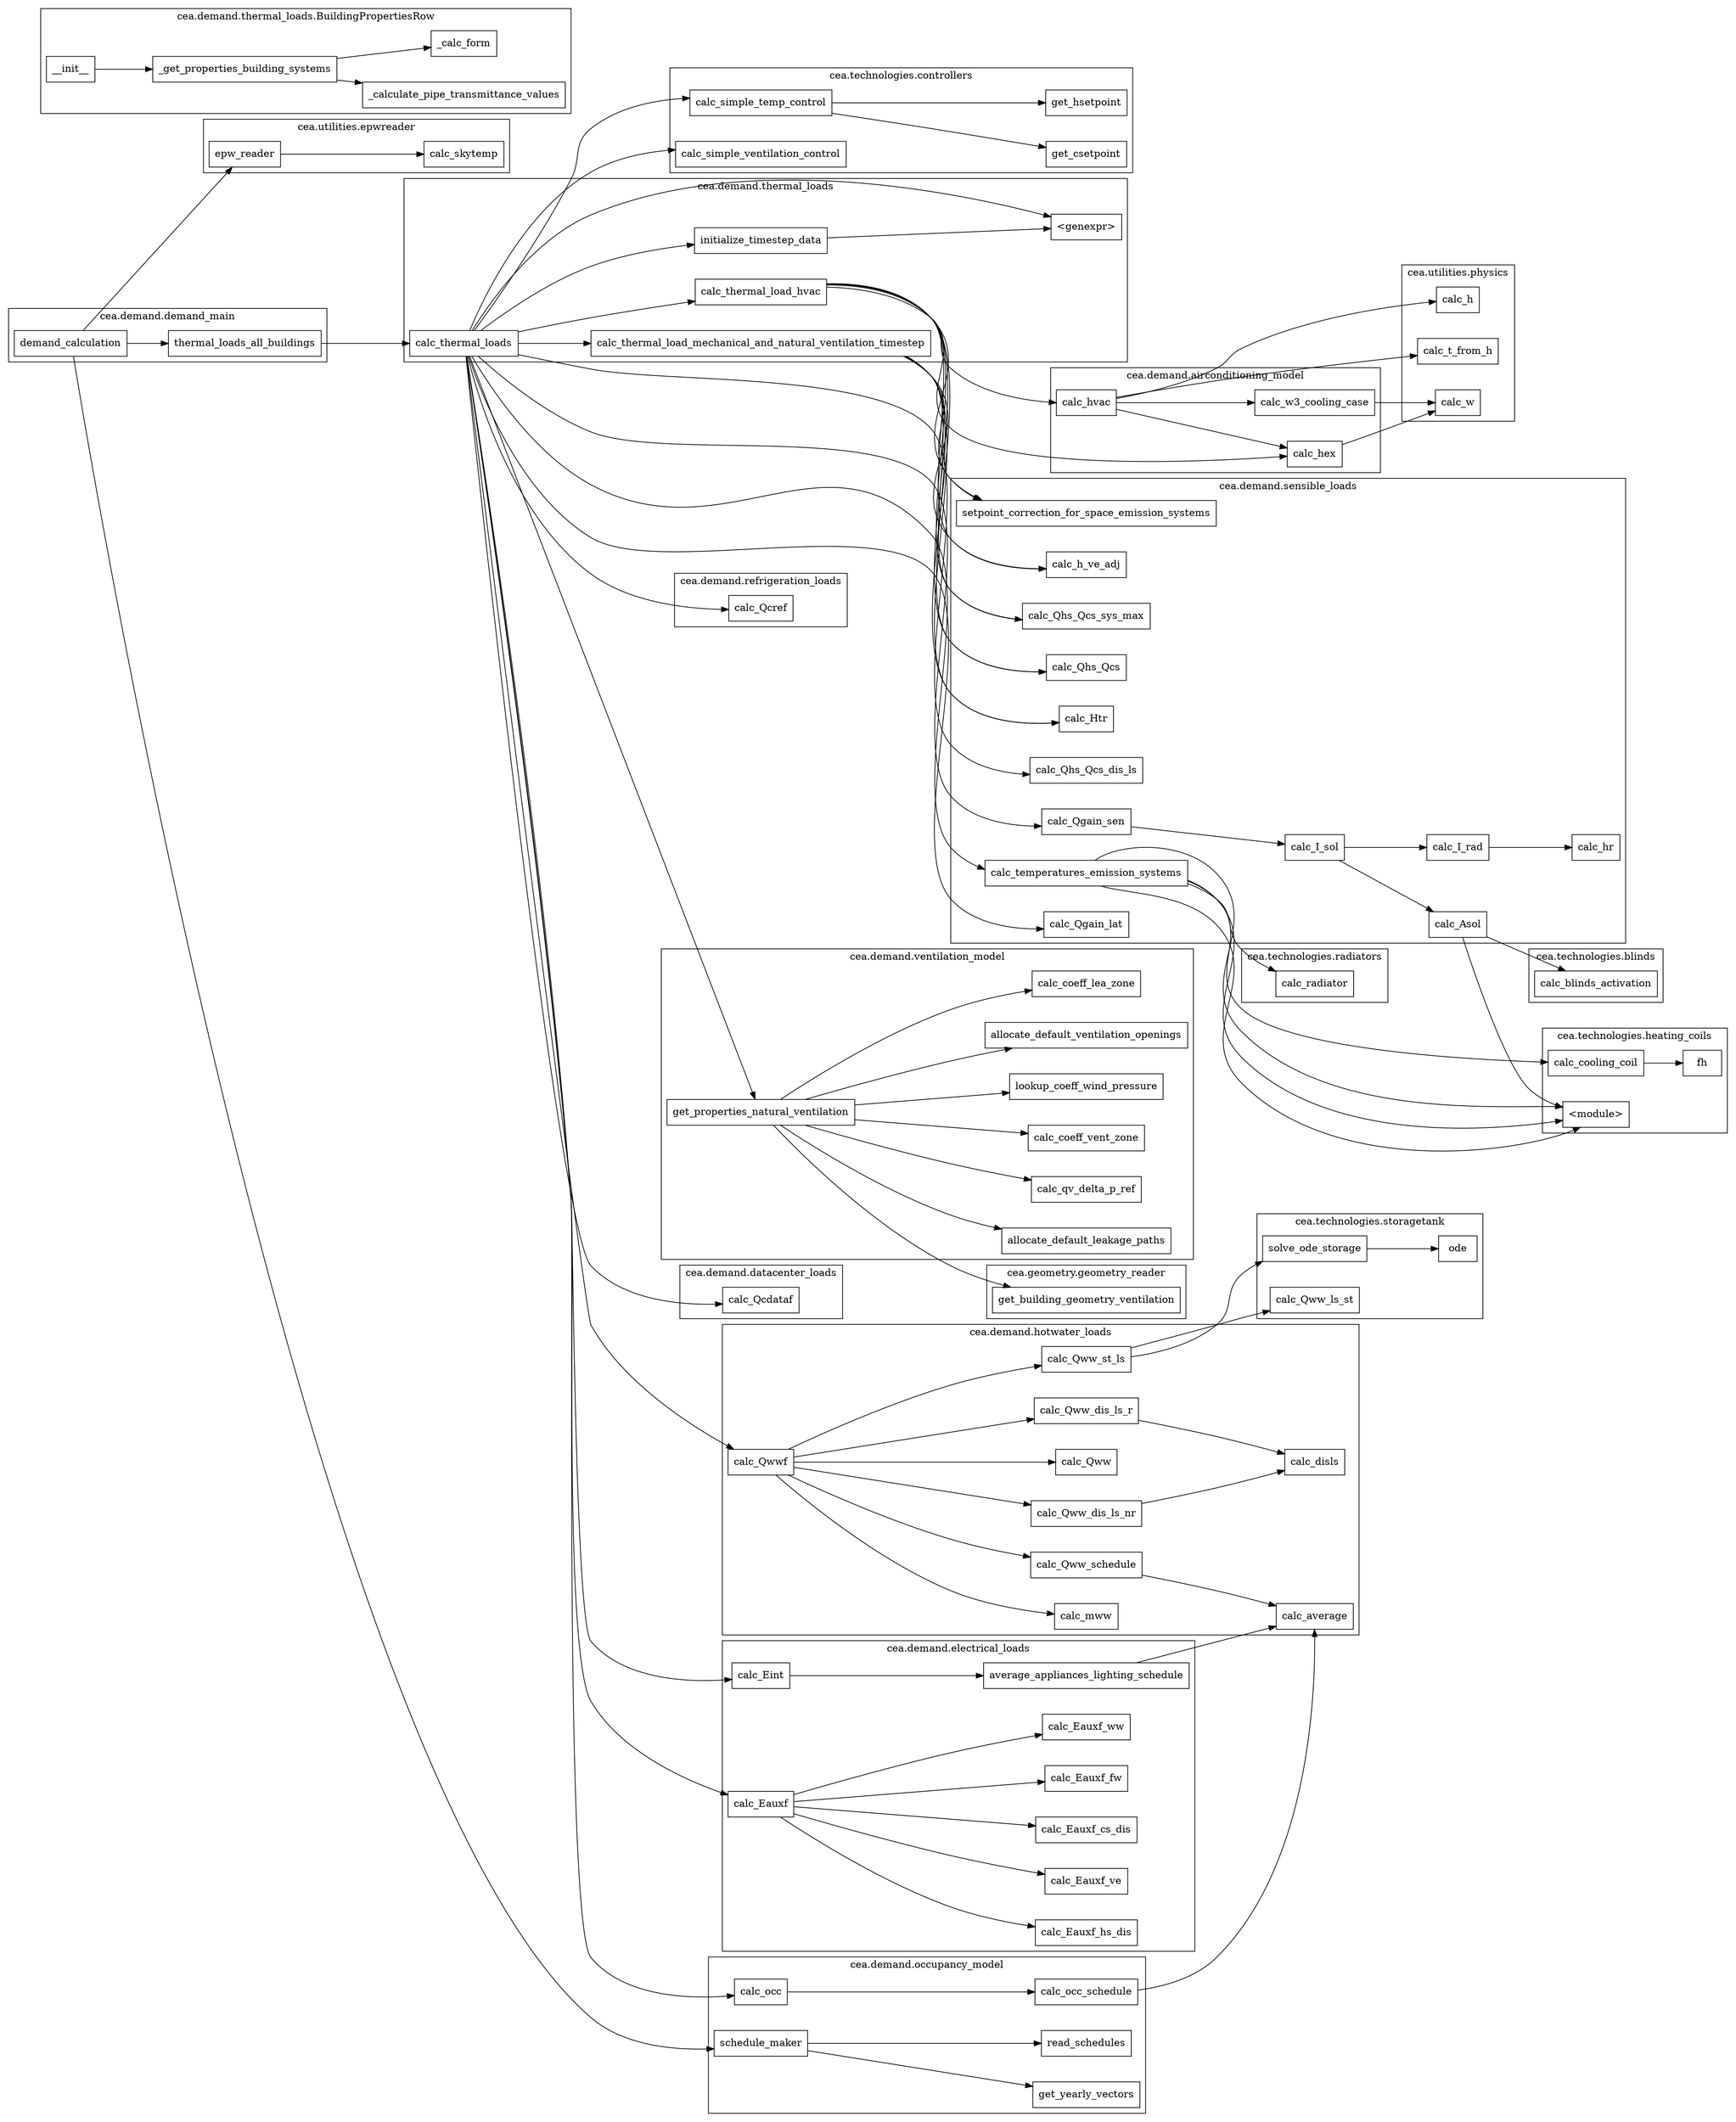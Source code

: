 digraph demand_function_graph {
  rankdir=LR;
  nodesep=0.5;
  ranksep=0.5;
  node [shape=box];
  subgraph "cluster_cea.demand.thermal_loads" {
    "initialize_timestep_data";
    "<genexpr>";
    "calc_thermal_load_mechanical_and_natural_ventilation_timestep";
    "calc_thermal_loads";
    "calc_thermal_load_hvac";
    label="cea.demand.thermal_loads";
  }
  subgraph "cluster_cea.demand.airconditioning_model" {
    "calc_hvac";
    "calc_w3_cooling_case";
    "calc_hex";
    label="cea.demand.airconditioning_model";
  }
  subgraph "cluster_cea.demand.sensible_loads" {
    "calc_I_sol";
    "calc_I_rad";
    "calc_Qhs_Qcs_dis_ls";
    "calc_Asol";
    "calc_temperatures_emission_systems";
    "calc_Htr";
    "calc_hr";
    "calc_Qgain_sen";
    "calc_Qgain_lat";
    "setpoint_correction_for_space_emission_systems";
    "calc_h_ve_adj";
    "calc_Qhs_Qcs_sys_max";
    "calc_Qhs_Qcs";
    label="cea.demand.sensible_loads";
  }
  subgraph "cluster_cea.utilities.epwreader" {
    "calc_skytemp";
    "epw_reader";
    label="cea.utilities.epwreader";
  }
  subgraph "cluster_cea.demand.refrigeration_loads" {
    "calc_Qcref";
    label="cea.demand.refrigeration_loads";
  }
  subgraph "cluster_cea.demand.ventilation_model" {
    "allocate_default_leakage_paths";
    "calc_qv_delta_p_ref";
    "calc_coeff_vent_zone";
    "lookup_coeff_wind_pressure";
    "allocate_default_ventilation_openings";
    "calc_coeff_lea_zone";
    "get_properties_natural_ventilation";
    label="cea.demand.ventilation_model";
  }
  subgraph "cluster_cea.utilities.physics" {
    "calc_h";
    "calc_w";
    "calc_t_from_h";
    label="cea.utilities.physics";
  }
  subgraph "cluster_cea.technologies.heating_coils" {
    "fh";
    "calc_cooling_coil";
    "<module>";
    label="cea.technologies.heating_coils";
  }
  subgraph "cluster_cea.demand.datacenter_loads" {
    "calc_Qcdataf";
    label="cea.demand.datacenter_loads";
  }
  subgraph "cluster_cea.demand.thermal_loads.BuildingPropertiesRow" {
    "_get_properties_building_systems";
    "_calculate_pipe_transmittance_values";
    "_calc_form";
    "__init__";
    label="cea.demand.thermal_loads.BuildingPropertiesRow";
  }
  subgraph "cluster_cea.demand.hotwater_loads" {
    "calc_disls";
    "calc_mww";
    "calc_Qww_schedule";
    "calc_Qww_dis_ls_nr";
    "calc_Qwwf";
    "calc_Qww";
    "calc_average";
    "calc_Qww_st_ls";
    "calc_Qww_dis_ls_r";
    label="cea.demand.hotwater_loads";
  }
  subgraph "cluster_cea.geometry.geometry_reader" {
    "get_building_geometry_ventilation";
    label="cea.geometry.geometry_reader";
  }
  subgraph "cluster_cea.technologies.radiators" {
    "calc_radiator";
    "<module>";
    label="cea.technologies.radiators";
  }
  subgraph "cluster_cea.technologies.blinds" {
    "<module>";
    "calc_blinds_activation";
    label="cea.technologies.blinds";
  }
  subgraph "cluster_cea.demand.electrical_loads" {
    "calc_Eauxf_ve";
    "calc_Eauxf_cs_dis";
    "calc_average";
    "calc_Eauxf_fw";
    "calc_Eauxf_ww";
    "average_appliances_lighting_schedule";
    "calc_Eauxf_hs_dis";
    "calc_Eint";
    "calc_Eauxf";
    label="cea.demand.electrical_loads";
  }
  subgraph "cluster_cea.technologies.controllers" {
    "calc_simple_temp_control";
    "get_csetpoint";
    "get_hsetpoint";
    "calc_simple_ventilation_control";
    label="cea.technologies.controllers";
  }
  subgraph "cluster_cea.demand.demand_main" {
    "thermal_loads_all_buildings";
    "demand_calculation";
    label="cea.demand.demand_main";
  }
  subgraph "cluster_cea.technologies.storagetank" {
    "ode";
    "solve_ode_storage";
    "calc_Qww_ls_st";
    label="cea.technologies.storagetank";
  }
  subgraph "cluster_cea.technologies.tabs" {
    "<module>";
    label="cea.technologies.tabs";
  }
  subgraph "cluster_cea.demand.occupancy_model" {
    "schedule_maker";
    "calc_occ";
    "calc_average";
    "get_yearly_vectors";
    "calc_occ_schedule";
    "read_schedules";
    label="cea.demand.occupancy_model";
  }
  "demand_calculation" -> "epw_reader";
  "epw_reader" -> "calc_skytemp";
  "demand_calculation" -> "schedule_maker";
  "schedule_maker" -> "read_schedules";
  "schedule_maker" -> "get_yearly_vectors";
  "demand_calculation" -> "thermal_loads_all_buildings";
  "__init__" -> "_get_properties_building_systems";
  "_get_properties_building_systems" -> "_calculate_pipe_transmittance_values";
  "_get_properties_building_systems" -> "_calc_form";
  "thermal_loads_all_buildings" -> "calc_thermal_loads";
  "calc_thermal_loads" -> "initialize_timestep_data";
  "initialize_timestep_data" -> "<genexpr>";
  "calc_thermal_loads" -> "calc_occ";
  "calc_occ" -> "calc_occ_schedule";
  "calc_occ_schedule" -> "calc_average";
  "calc_thermal_loads" -> "calc_Eint";
  "calc_Eint" -> "average_appliances_lighting_schedule";
  "average_appliances_lighting_schedule" -> "calc_average";
  "calc_thermal_loads" -> "calc_Qcref";
  "calc_thermal_loads" -> "calc_Qcdataf";
  "calc_thermal_loads" -> "calc_simple_temp_control";
  "calc_simple_temp_control" -> "get_hsetpoint";
  "calc_simple_temp_control" -> "get_csetpoint";
  "calc_thermal_loads" -> "calc_simple_ventilation_control";
  "calc_thermal_loads" -> "calc_Qgain_lat";
  "calc_thermal_loads" -> "get_properties_natural_ventilation";
  "get_properties_natural_ventilation" -> "calc_qv_delta_p_ref";
  "get_properties_natural_ventilation" -> "get_building_geometry_ventilation";
  "get_properties_natural_ventilation" -> "calc_coeff_lea_zone";
  "get_properties_natural_ventilation" -> "allocate_default_leakage_paths";
  "get_properties_natural_ventilation" -> "lookup_coeff_wind_pressure";
  "get_properties_natural_ventilation" -> "calc_coeff_vent_zone";
  "get_properties_natural_ventilation" -> "allocate_default_ventilation_openings";
  "calc_thermal_loads" -> "calc_Qgain_sen";
  "calc_Qgain_sen" -> "calc_I_sol";
  "calc_I_sol" -> "calc_Asol";
  "calc_Asol" -> "<module>";
  "calc_Asol" -> "calc_blinds_activation";
  "calc_I_sol" -> "calc_I_rad";
  "calc_I_rad" -> "calc_hr";
  "calc_thermal_loads" -> "calc_thermal_load_hvac";
  "calc_thermal_load_hvac" -> "setpoint_correction_for_space_emission_systems";
  "calc_thermal_load_hvac" -> "calc_Qhs_Qcs_sys_max";
  "calc_thermal_load_hvac" -> "calc_hex";
  "calc_hex" -> "calc_w";
  "calc_thermal_load_hvac" -> "calc_h_ve_adj";
  "calc_thermal_load_hvac" -> "calc_Htr";
  "calc_thermal_load_hvac" -> "calc_Qhs_Qcs";
  "calc_thermal_load_hvac" -> "calc_hvac";
  "calc_hvac" -> "calc_hex";
  "calc_hvac" -> "calc_h";
  "calc_hvac" -> "calc_t_from_h";
  "calc_hvac" -> "calc_w3_cooling_case";
  "calc_w3_cooling_case" -> "calc_w";
  "calc_thermal_loads" -> "calc_thermal_load_mechanical_and_natural_ventilation_timestep";
  "calc_thermal_load_mechanical_and_natural_ventilation_timestep" -> "setpoint_correction_for_space_emission_systems";
  "calc_thermal_load_mechanical_and_natural_ventilation_timestep" -> "calc_Qhs_Qcs_sys_max";
  "calc_thermal_load_mechanical_and_natural_ventilation_timestep" -> "calc_h_ve_adj";
  "calc_thermal_load_mechanical_and_natural_ventilation_timestep" -> "calc_Htr";
  "calc_thermal_load_mechanical_and_natural_ventilation_timestep" -> "calc_Qhs_Qcs";
  "calc_thermal_loads" -> "calc_Qhs_Qcs_dis_ls";
  "calc_thermal_loads" -> "calc_temperatures_emission_systems";
  "calc_temperatures_emission_systems" -> "<module>";
  "calc_temperatures_emission_systems" -> "<module>";
  "calc_temperatures_emission_systems" -> "<module>";
  "calc_temperatures_emission_systems" -> "calc_radiator";
  "calc_temperatures_emission_systems" -> "calc_cooling_coil";
  "calc_cooling_coil" -> "fh";
  "calc_thermal_loads" -> "calc_Qwwf";
  "calc_Qwwf" -> "calc_Qww_schedule";
  "calc_Qww_schedule" -> "calc_average";
  "calc_Qwwf" -> "calc_mww";
  "calc_Qwwf" -> "calc_Qww";
  "calc_Qwwf" -> "calc_Qww_dis_ls_r";
  "calc_Qww_dis_ls_r" -> "calc_disls";
  "calc_Qwwf" -> "calc_Qww_dis_ls_nr";
  "calc_Qww_dis_ls_nr" -> "calc_disls";
  "calc_Qwwf" -> "calc_Qww_st_ls";
  "calc_Qww_st_ls" -> "calc_Qww_ls_st";
  "calc_Qww_st_ls" -> "solve_ode_storage";
  "solve_ode_storage" -> "ode";
  "calc_thermal_loads" -> "calc_Eauxf";
  "calc_Eauxf" -> "calc_Eauxf_ww";
  "calc_Eauxf" -> "calc_Eauxf_hs_dis";
  "calc_Eauxf" -> "calc_Eauxf_cs_dis";
  "calc_Eauxf" -> "calc_Eauxf_fw";
  "calc_Eauxf" -> "calc_Eauxf_ve";
  "calc_thermal_loads" -> "<genexpr>";
}
